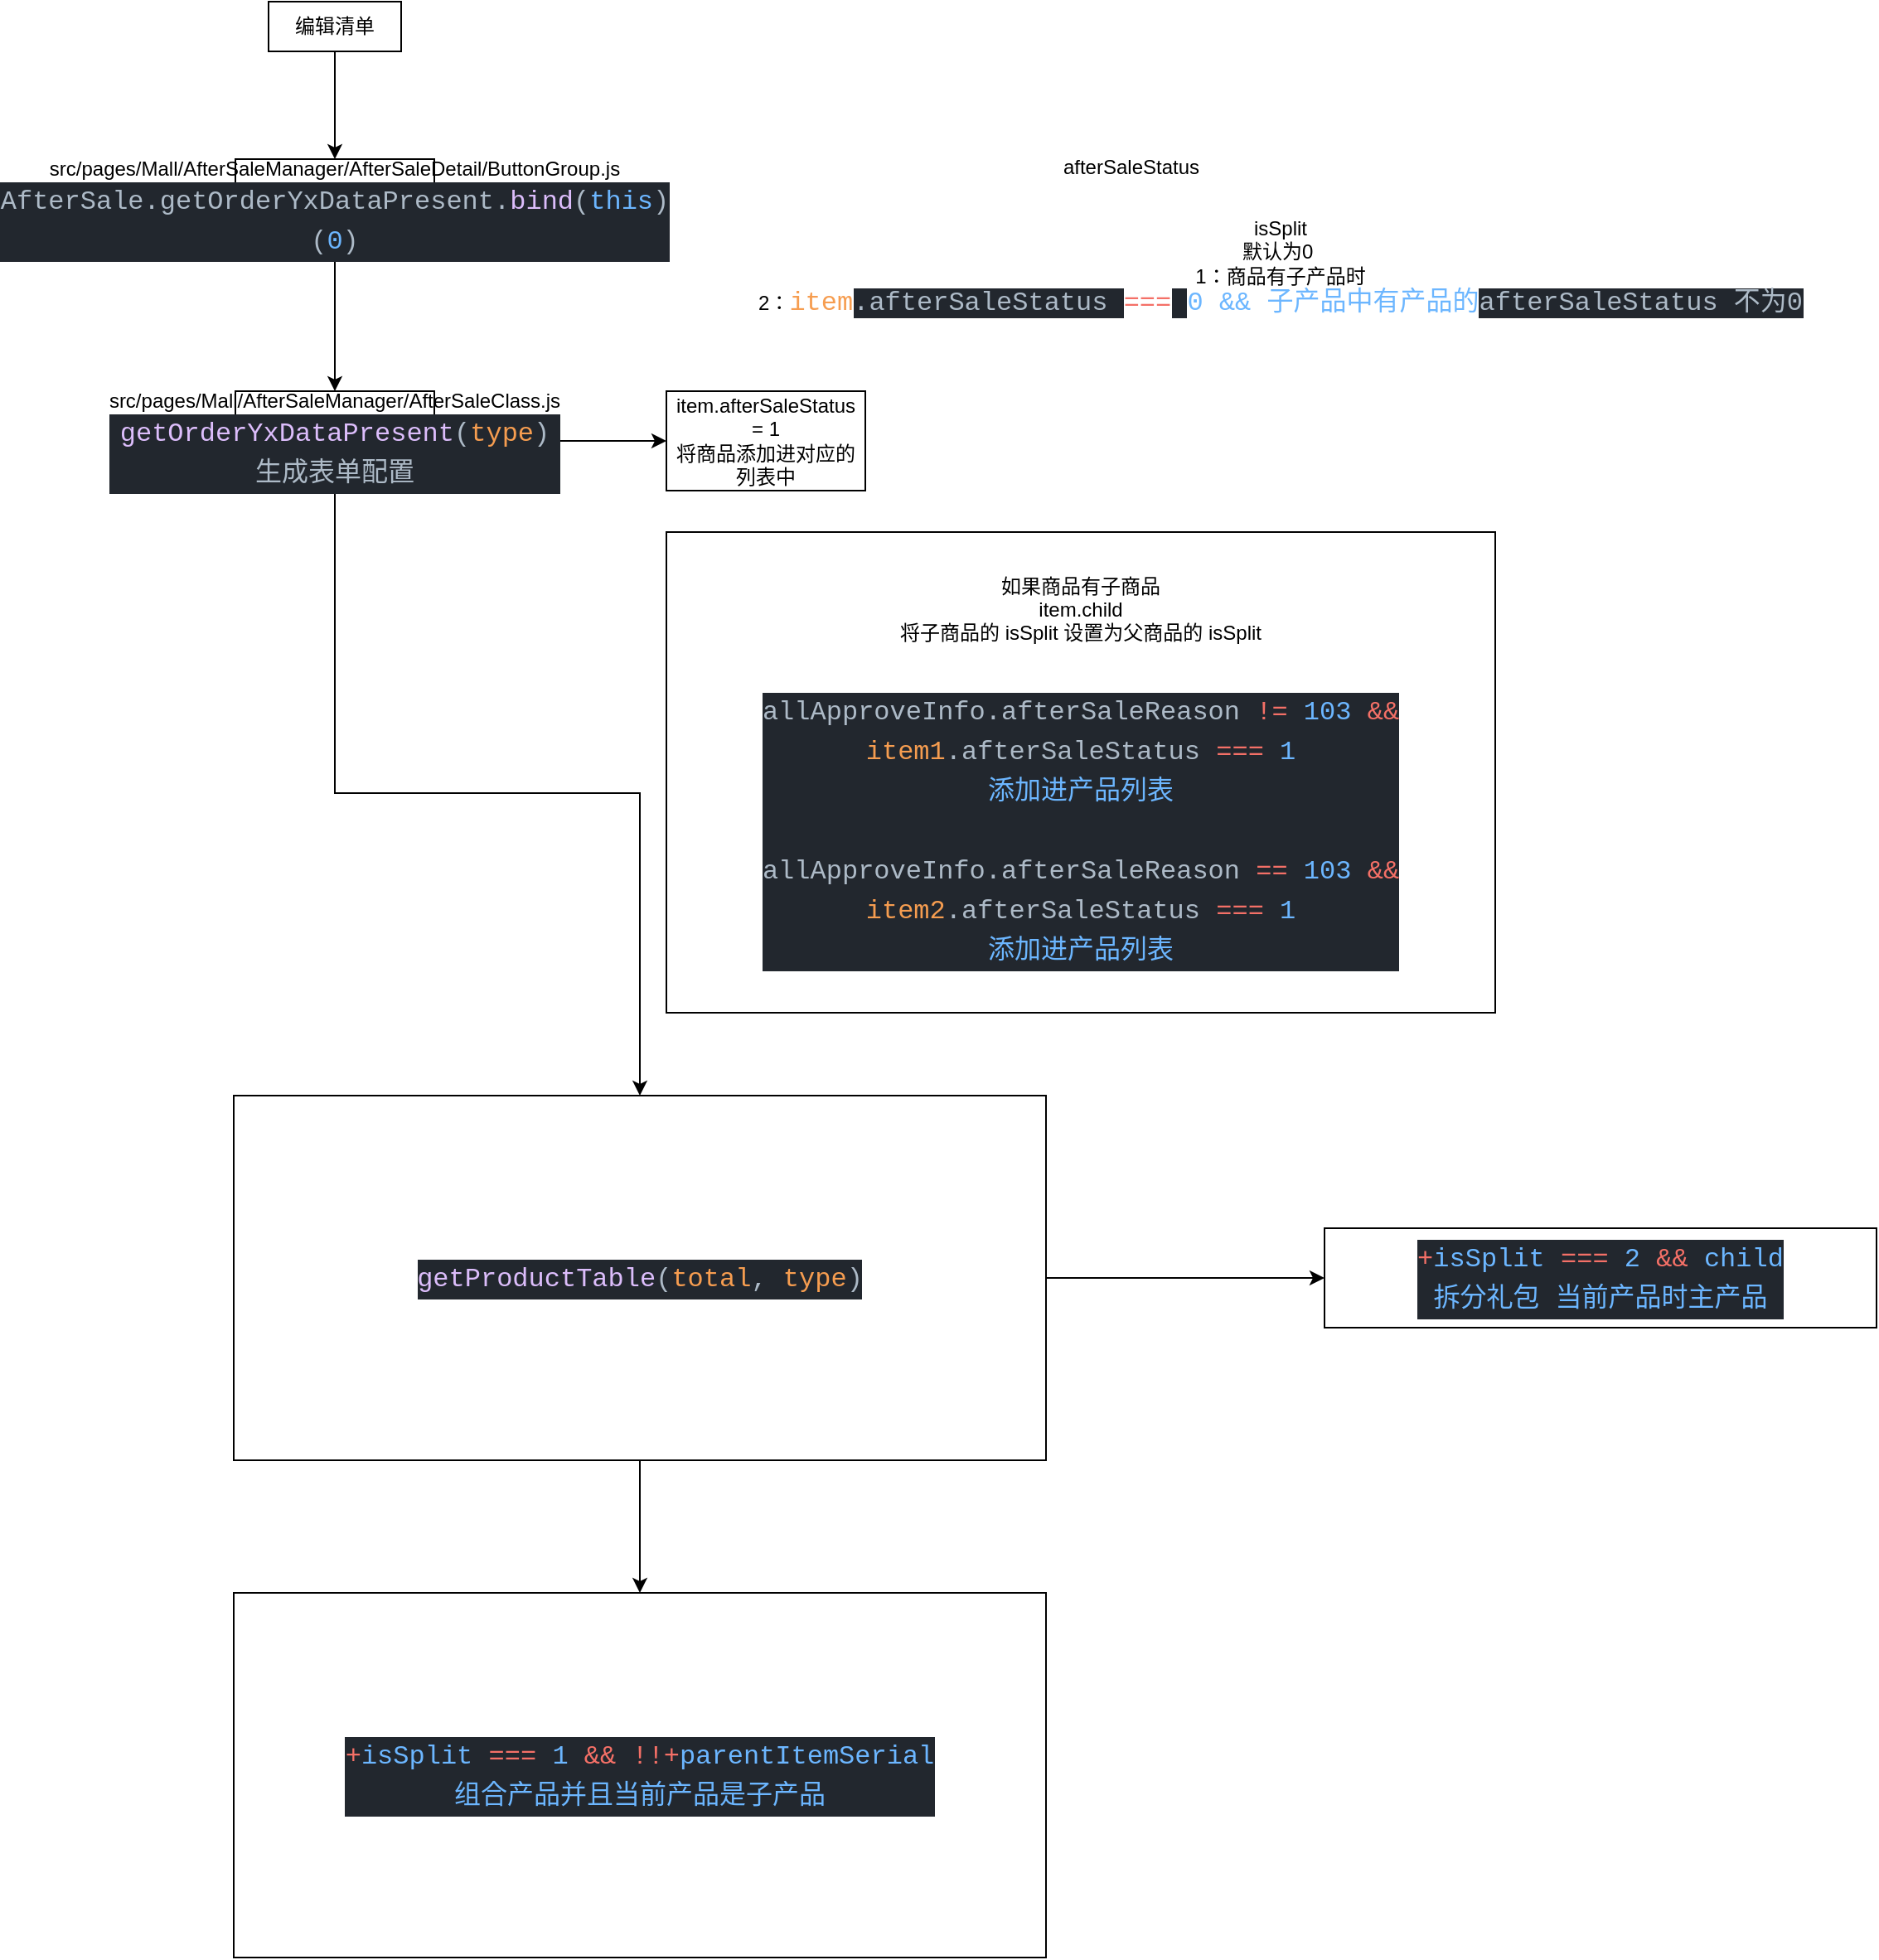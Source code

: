 <mxfile version="14.9.4" type="github"><diagram id="MG9lU4sroMbagAZjE3OS" name="Page-1"><mxGraphModel dx="1773" dy="532" grid="1" gridSize="10" guides="1" tooltips="1" connect="1" arrows="1" fold="1" page="1" pageScale="1" pageWidth="827" pageHeight="1169" math="0" shadow="0"><root><mxCell id="0"/><mxCell id="1" parent="0"/><mxCell id="eWe9uDblFfvi43BDiJwB-8" value="" style="edgeStyle=orthogonalEdgeStyle;rounded=0;orthogonalLoop=1;jettySize=auto;html=1;" edge="1" parent="1" source="eWe9uDblFfvi43BDiJwB-1" target="eWe9uDblFfvi43BDiJwB-7"><mxGeometry relative="1" as="geometry"/></mxCell><mxCell id="eWe9uDblFfvi43BDiJwB-1" value="编辑清单&lt;br&gt;" style="rounded=0;whiteSpace=wrap;html=1;" vertex="1" parent="1"><mxGeometry x="70" y="30" width="80" height="30" as="geometry"/></mxCell><mxCell id="eWe9uDblFfvi43BDiJwB-10" value="" style="edgeStyle=orthogonalEdgeStyle;rounded=0;orthogonalLoop=1;jettySize=auto;html=1;" edge="1" parent="1" source="eWe9uDblFfvi43BDiJwB-7" target="eWe9uDblFfvi43BDiJwB-9"><mxGeometry relative="1" as="geometry"/></mxCell><mxCell id="eWe9uDblFfvi43BDiJwB-7" value="src/pages/Mall/AfterSaleManager/AfterSaleDetail/ButtonGroup.js&lt;br&gt;&lt;div style=&quot;color: rgb(173 , 186 , 199) ; background-color: rgb(34 , 39 , 46) ; font-family: &amp;#34;fira code&amp;#34; , &amp;#34;menlo&amp;#34; , &amp;#34;monaco&amp;#34; , &amp;#34;courier new&amp;#34; , monospace ; font-size: 16px ; line-height: 24px&quot;&gt;AfterSale.getOrderYxDataPresent.&lt;span style=&quot;color: #dcbdfb&quot;&gt;bind&lt;/span&gt;(&lt;span style=&quot;color: #6cb6ff&quot;&gt;this&lt;/span&gt;)(&lt;span style=&quot;color: #6cb6ff&quot;&gt;0&lt;/span&gt;)&lt;/div&gt;" style="whiteSpace=wrap;html=1;rounded=0;" vertex="1" parent="1"><mxGeometry x="50" y="125" width="120" height="60" as="geometry"/></mxCell><mxCell id="eWe9uDblFfvi43BDiJwB-13" value="" style="edgeStyle=orthogonalEdgeStyle;rounded=0;orthogonalLoop=1;jettySize=auto;html=1;" edge="1" parent="1" source="eWe9uDblFfvi43BDiJwB-9" target="eWe9uDblFfvi43BDiJwB-12"><mxGeometry relative="1" as="geometry"/></mxCell><mxCell id="eWe9uDblFfvi43BDiJwB-19" value="" style="edgeStyle=orthogonalEdgeStyle;rounded=0;orthogonalLoop=1;jettySize=auto;html=1;" edge="1" parent="1" source="eWe9uDblFfvi43BDiJwB-9" target="eWe9uDblFfvi43BDiJwB-18"><mxGeometry relative="1" as="geometry"/></mxCell><mxCell id="eWe9uDblFfvi43BDiJwB-9" value="src/pages/Mall/AfterSaleManager/AfterSaleClass.js&lt;br&gt;&lt;div style=&quot;color: rgb(173 , 186 , 199) ; background-color: rgb(34 , 39 , 46) ; font-family: &amp;#34;fira code&amp;#34; , &amp;#34;menlo&amp;#34; , &amp;#34;monaco&amp;#34; , &amp;#34;courier new&amp;#34; , monospace ; font-size: 16px ; line-height: 24px&quot;&gt;&lt;div style=&quot;line-height: 24px&quot;&gt;&lt;span style=&quot;color: #dcbdfb&quot;&gt;getOrderYxDataPresent&lt;/span&gt;(&lt;span style=&quot;color: #f69d50&quot;&gt;type&lt;/span&gt;) 生成表单配置&lt;/div&gt;&lt;/div&gt;" style="whiteSpace=wrap;html=1;rounded=0;" vertex="1" parent="1"><mxGeometry x="50" y="265" width="120" height="60" as="geometry"/></mxCell><mxCell id="eWe9uDblFfvi43BDiJwB-11" value="afterSaleStatus" style="text;html=1;align=center;verticalAlign=middle;resizable=0;points=[];autosize=1;strokeColor=none;" vertex="1" parent="1"><mxGeometry x="540" y="120" width="100" height="20" as="geometry"/></mxCell><mxCell id="eWe9uDblFfvi43BDiJwB-12" value="item.afterSaleStatus = 1&lt;br&gt;将商品添加进对应的列表中&lt;br&gt;" style="whiteSpace=wrap;html=1;rounded=0;" vertex="1" parent="1"><mxGeometry x="310" y="265" width="120" height="60" as="geometry"/></mxCell><mxCell id="eWe9uDblFfvi43BDiJwB-14" value="如果商品有子商品&lt;br&gt;item.child&lt;br&gt;将子商品的&amp;nbsp;isSplit 设置为父商品的&amp;nbsp;isSplit&lt;br&gt;&lt;br&gt;&lt;br&gt;&lt;div style=&quot;background-color: rgb(34 , 39 , 46) ; font-family: &amp;#34;fira code&amp;#34; , &amp;#34;menlo&amp;#34; , &amp;#34;monaco&amp;#34; , &amp;#34;courier new&amp;#34; , monospace ; font-size: 16px ; line-height: 24px&quot;&gt;&lt;div style=&quot;color: rgb(173 , 186 , 199)&quot;&gt;allApproveInfo.afterSaleReason &lt;span style=&quot;color: #f47067&quot;&gt;!=&lt;/span&gt; &lt;span style=&quot;color: #6cb6ff&quot;&gt;103&lt;/span&gt; &lt;span style=&quot;color: #f47067&quot;&gt;&amp;amp;&amp;amp;&lt;/span&gt;&lt;/div&gt;&lt;div style=&quot;color: rgb(173 , 186 , 199)&quot;&gt;              &lt;span style=&quot;color: #f69d50&quot;&gt;item1&lt;/span&gt;.afterSaleStatus &lt;span style=&quot;color: #f47067&quot;&gt;===&lt;/span&gt; &lt;span style=&quot;color: #6cb6ff&quot;&gt;1&lt;/span&gt;&lt;/div&gt;&lt;div&gt;&lt;font color=&quot;#6cb6ff&quot;&gt;添加进产品列表&lt;/font&gt;&lt;/div&gt;&lt;div&gt;&lt;font color=&quot;#6cb6ff&quot;&gt;&lt;br&gt;&lt;/font&gt;&lt;/div&gt;&lt;div&gt;&lt;div style=&quot;font-family: &amp;#34;fira code&amp;#34; , &amp;#34;menlo&amp;#34; , &amp;#34;monaco&amp;#34; , &amp;#34;courier new&amp;#34; , monospace ; line-height: 24px&quot;&gt;&lt;div style=&quot;color: rgb(173 , 186 , 199)&quot;&gt; allApproveInfo.afterSaleReason &lt;span style=&quot;color: #f47067&quot;&gt;==&lt;/span&gt; &lt;span style=&quot;color: #6cb6ff&quot;&gt;103&lt;/span&gt; &lt;span style=&quot;color: #f47067&quot;&gt;&amp;amp;&amp;amp;&lt;/span&gt;&lt;/div&gt;&lt;div style=&quot;color: rgb(173 , 186 , 199)&quot;&gt;              &lt;span style=&quot;color: #f69d50&quot;&gt;item2&lt;/span&gt;.afterSaleStatus &lt;span style=&quot;color: #f47067&quot;&gt;===&lt;/span&gt; &lt;span style=&quot;color: #6cb6ff&quot;&gt;1&lt;/span&gt;&lt;/div&gt;&lt;div&gt;&lt;font color=&quot;#6cb6ff&quot;&gt;添加进产品列表&lt;/font&gt;&lt;/div&gt;&lt;/div&gt;&lt;/div&gt;&lt;/div&gt;" style="whiteSpace=wrap;html=1;" vertex="1" parent="1"><mxGeometry x="310" y="350" width="500" height="290" as="geometry"/></mxCell><mxCell id="eWe9uDblFfvi43BDiJwB-17" value="isSplit&lt;br&gt;默认为0&amp;nbsp;&lt;br&gt;1：商品有子产品时&lt;br&gt;2：&lt;span style=&quot;font-family: &amp;#34;fira code&amp;#34; , &amp;#34;menlo&amp;#34; , &amp;#34;monaco&amp;#34; , &amp;#34;courier new&amp;#34; , monospace ; font-size: 16px ; color: rgb(246 , 157 , 80)&quot;&gt;item&lt;/span&gt;&lt;span style=&quot;background-color: rgb(34 , 39 , 46) ; color: rgb(173 , 186 , 199) ; font-family: &amp;#34;fira code&amp;#34; , &amp;#34;menlo&amp;#34; , &amp;#34;monaco&amp;#34; , &amp;#34;courier new&amp;#34; , monospace ; font-size: 16px&quot;&gt;.afterSaleStatus &lt;/span&gt;&lt;span style=&quot;font-family: &amp;#34;fira code&amp;#34; , &amp;#34;menlo&amp;#34; , &amp;#34;monaco&amp;#34; , &amp;#34;courier new&amp;#34; , monospace ; font-size: 16px ; color: rgb(244 , 112 , 103)&quot;&gt;===&lt;/span&gt;&lt;span style=&quot;background-color: rgb(34 , 39 , 46) ; color: rgb(173 , 186 , 199) ; font-family: &amp;#34;fira code&amp;#34; , &amp;#34;menlo&amp;#34; , &amp;#34;monaco&amp;#34; , &amp;#34;courier new&amp;#34; , monospace ; font-size: 16px&quot;&gt; &lt;/span&gt;&lt;span style=&quot;font-family: &amp;#34;fira code&amp;#34; , &amp;#34;menlo&amp;#34; , &amp;#34;monaco&amp;#34; , &amp;#34;courier new&amp;#34; , monospace ; font-size: 16px ; color: rgb(108 , 182 , 255)&quot;&gt;0 &amp;amp;&amp;amp; 子产品中有产品的&lt;/span&gt;&lt;span style=&quot;background-color: rgb(34 , 39 , 46) ; color: rgb(173 , 186 , 199) ; font-family: &amp;#34;fira code&amp;#34; , &amp;#34;menlo&amp;#34; , &amp;#34;monaco&amp;#34; , &amp;#34;courier new&amp;#34; , monospace ; font-size: 16px&quot;&gt;afterSaleStatus 不为0&lt;br&gt;&lt;br&gt;&lt;/span&gt;" style="text;html=1;align=center;verticalAlign=middle;resizable=0;points=[];autosize=1;strokeColor=none;" vertex="1" parent="1"><mxGeometry x="350" y="160" width="660" height="80" as="geometry"/></mxCell><mxCell id="eWe9uDblFfvi43BDiJwB-21" value="" style="edgeStyle=orthogonalEdgeStyle;rounded=0;orthogonalLoop=1;jettySize=auto;html=1;" edge="1" parent="1" source="eWe9uDblFfvi43BDiJwB-18" target="eWe9uDblFfvi43BDiJwB-20"><mxGeometry relative="1" as="geometry"/></mxCell><mxCell id="eWe9uDblFfvi43BDiJwB-23" value="" style="edgeStyle=orthogonalEdgeStyle;rounded=0;orthogonalLoop=1;jettySize=auto;html=1;" edge="1" parent="1" source="eWe9uDblFfvi43BDiJwB-18" target="eWe9uDblFfvi43BDiJwB-22"><mxGeometry relative="1" as="geometry"/></mxCell><mxCell id="eWe9uDblFfvi43BDiJwB-18" value="&lt;div style=&quot;color: rgb(173 , 186 , 199) ; background-color: rgb(34 , 39 , 46) ; font-family: &amp;#34;fira code&amp;#34; , &amp;#34;menlo&amp;#34; , &amp;#34;monaco&amp;#34; , &amp;#34;courier new&amp;#34; , monospace ; font-size: 16px ; line-height: 24px&quot;&gt; &lt;span style=&quot;color: #dcbdfb&quot;&gt;getProductTable&lt;/span&gt;(&lt;span style=&quot;color: #f69d50&quot;&gt;total&lt;/span&gt;, &lt;span style=&quot;color: #f69d50&quot;&gt;type&lt;/span&gt;)&lt;/div&gt;" style="whiteSpace=wrap;html=1;rounded=0;" vertex="1" parent="1"><mxGeometry x="49" y="690" width="490" height="220" as="geometry"/></mxCell><mxCell id="eWe9uDblFfvi43BDiJwB-20" value="&lt;div style=&quot;background-color: rgb(34 , 39 , 46) ; font-family: &amp;#34;fira code&amp;#34; , &amp;#34;menlo&amp;#34; , &amp;#34;monaco&amp;#34; , &amp;#34;courier new&amp;#34; , monospace ; font-size: 16px ; line-height: 24px&quot;&gt;&lt;div style=&quot;color: rgb(173 , 186 , 199) ; font-family: &amp;#34;fira code&amp;#34; , &amp;#34;menlo&amp;#34; , &amp;#34;monaco&amp;#34; , &amp;#34;courier new&amp;#34; , monospace ; line-height: 24px&quot;&gt;&lt;span style=&quot;color: #f47067&quot;&gt;+&lt;/span&gt;&lt;span style=&quot;color: #6cb6ff&quot;&gt;isSplit&lt;/span&gt; &lt;span style=&quot;color: #f47067&quot;&gt;===&lt;/span&gt; &lt;span style=&quot;color: #6cb6ff&quot;&gt;1&lt;/span&gt; &lt;span style=&quot;color: #f47067&quot;&gt;&amp;amp;&amp;amp;&lt;/span&gt; &lt;span style=&quot;color: #f47067&quot;&gt;!!+&lt;/span&gt;&lt;span style=&quot;color: #6cb6ff&quot;&gt;parentItemSerial&lt;/span&gt;&lt;/div&gt;&lt;div style=&quot;font-family: &amp;#34;fira code&amp;#34; , &amp;#34;menlo&amp;#34; , &amp;#34;monaco&amp;#34; , &amp;#34;courier new&amp;#34; , monospace ; line-height: 24px&quot;&gt;&lt;font color=&quot;#6cb6ff&quot;&gt;组合产品并且当前产品是子产品&lt;/font&gt;&lt;/div&gt;&lt;/div&gt;" style="whiteSpace=wrap;html=1;rounded=0;" vertex="1" parent="1"><mxGeometry x="49" y="990" width="490" height="220" as="geometry"/></mxCell><mxCell id="eWe9uDblFfvi43BDiJwB-22" value="&lt;div style=&quot;color: rgb(173 , 186 , 199) ; background-color: rgb(34 , 39 , 46) ; font-family: &amp;#34;fira code&amp;#34; , &amp;#34;menlo&amp;#34; , &amp;#34;monaco&amp;#34; , &amp;#34;courier new&amp;#34; , monospace ; font-size: 16px ; line-height: 24px&quot;&gt;&lt;span style=&quot;color: #f47067&quot;&gt;+&lt;/span&gt;&lt;span style=&quot;color: #6cb6ff&quot;&gt;isSplit&lt;/span&gt; &lt;span style=&quot;color: #f47067&quot;&gt;===&lt;/span&gt; &lt;span style=&quot;color: #6cb6ff&quot;&gt;2&lt;/span&gt; &lt;span style=&quot;color: #f47067&quot;&gt;&amp;amp;&amp;amp;&lt;/span&gt; &lt;span style=&quot;color: #6cb6ff&quot;&gt;child&lt;/span&gt;&lt;/div&gt;&lt;div style=&quot;background-color: rgb(34 , 39 , 46) ; font-family: &amp;#34;fira code&amp;#34; , &amp;#34;menlo&amp;#34; , &amp;#34;monaco&amp;#34; , &amp;#34;courier new&amp;#34; , monospace ; font-size: 16px ; line-height: 24px&quot;&gt;&lt;font color=&quot;#6cb6ff&quot;&gt;拆分礼包 当前产品时主产品&lt;/font&gt;&lt;/div&gt;" style="whiteSpace=wrap;html=1;rounded=0;" vertex="1" parent="1"><mxGeometry x="707" y="770" width="333" height="60" as="geometry"/></mxCell></root></mxGraphModel></diagram></mxfile>